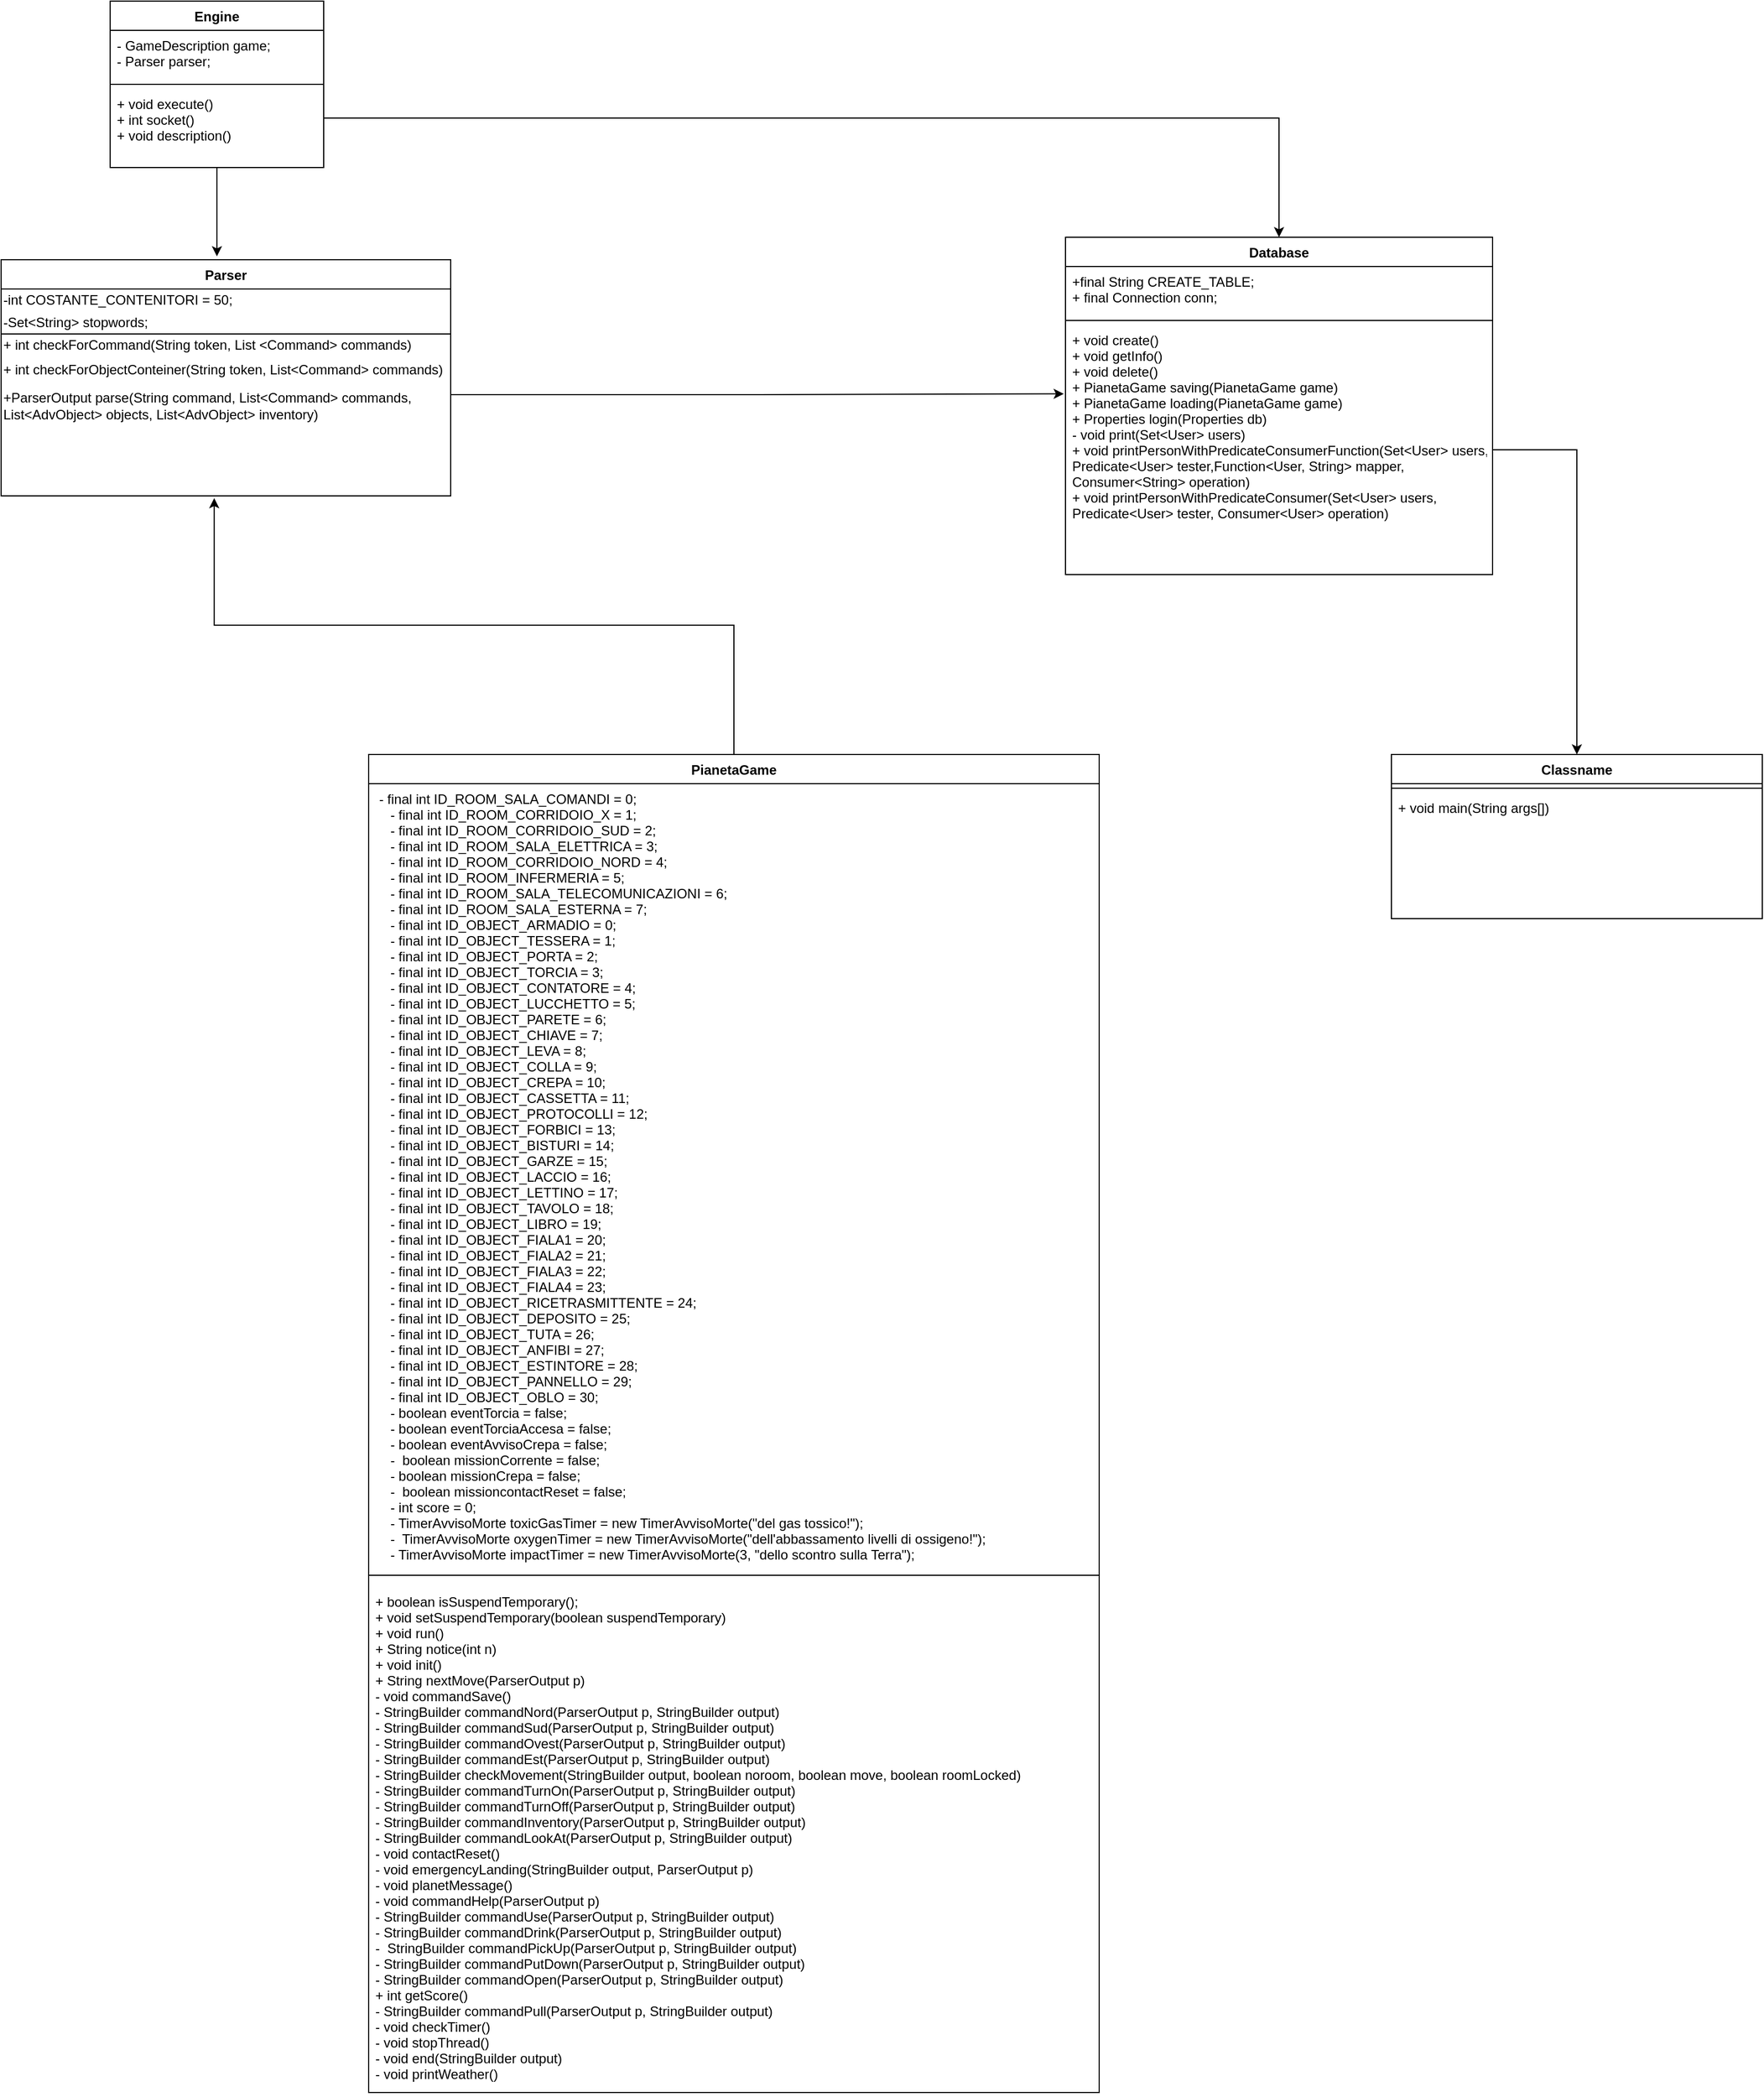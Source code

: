<mxfile version="14.5.1" type="device"><diagram id="C5RBs43oDa-KdzZeNtuy" name="Page-1"><mxGraphModel dx="3460" dy="2023" grid="1" gridSize="10" guides="1" tooltips="1" connect="1" arrows="1" fold="1" page="1" pageScale="1" pageWidth="827" pageHeight="1169" math="0" shadow="0"><root><mxCell id="WIyWlLk6GJQsqaUBKTNV-0"/><mxCell id="WIyWlLk6GJQsqaUBKTNV-1" parent="WIyWlLk6GJQsqaUBKTNV-0"/><mxCell id="KEEniZpAkNuCkD7wRKq--30" style="edgeStyle=orthogonalEdgeStyle;rounded=0;orthogonalLoop=1;jettySize=auto;html=1;exitX=0.5;exitY=1;exitDx=0;exitDy=0;entryX=0.48;entryY=-0.046;entryDx=0;entryDy=0;entryPerimeter=0;" edge="1" parent="WIyWlLk6GJQsqaUBKTNV-1" source="zkfFHV4jXpPFQw0GAbJ--0" target="KEEniZpAkNuCkD7wRKq--1"><mxGeometry relative="1" as="geometry"/></mxCell><mxCell id="zkfFHV4jXpPFQw0GAbJ--0" value="Engine" style="swimlane;fontStyle=1;align=center;verticalAlign=top;childLayout=stackLayout;horizontal=1;startSize=26;horizontalStack=0;resizeParent=1;resizeLast=0;collapsible=1;marginBottom=0;rounded=0;shadow=0;strokeWidth=1;" parent="WIyWlLk6GJQsqaUBKTNV-1" vertex="1"><mxGeometry x="110" y="40" width="190" height="148" as="geometry"><mxRectangle x="240" y="110" width="160" height="26" as="alternateBounds"/></mxGeometry></mxCell><mxCell id="zkfFHV4jXpPFQw0GAbJ--2" value="- GameDescription game;&#10;- Parser parser;&#10; " style="text;align=left;verticalAlign=top;spacingLeft=4;spacingRight=4;overflow=hidden;rotatable=0;points=[[0,0.5],[1,0.5]];portConstraint=eastwest;rounded=0;shadow=0;html=0;" parent="zkfFHV4jXpPFQw0GAbJ--0" vertex="1"><mxGeometry y="26" width="190" height="44" as="geometry"/></mxCell><mxCell id="zkfFHV4jXpPFQw0GAbJ--4" value="" style="line;html=1;strokeWidth=1;align=left;verticalAlign=middle;spacingTop=-1;spacingLeft=3;spacingRight=3;rotatable=0;labelPosition=right;points=[];portConstraint=eastwest;" parent="zkfFHV4jXpPFQw0GAbJ--0" vertex="1"><mxGeometry y="70" width="190" height="8" as="geometry"/></mxCell><mxCell id="zkfFHV4jXpPFQw0GAbJ--5" value="+ void execute()&#10;+ int socket()&#10;+ void description() " style="text;align=left;verticalAlign=top;spacingLeft=4;spacingRight=4;overflow=hidden;rotatable=0;points=[[0,0.5],[1,0.5]];portConstraint=eastwest;" parent="zkfFHV4jXpPFQw0GAbJ--0" vertex="1"><mxGeometry y="78" width="190" height="52" as="geometry"/></mxCell><mxCell id="KEEniZpAkNuCkD7wRKq--1" value="Parser" style="swimlane;fontStyle=1;align=center;verticalAlign=top;childLayout=stackLayout;horizontal=1;startSize=26;horizontalStack=0;resizeParent=1;resizeParentMax=0;resizeLast=0;collapsible=1;marginBottom=0;" vertex="1" parent="WIyWlLk6GJQsqaUBKTNV-1"><mxGeometry x="13" y="270" width="400" height="66" as="geometry"/></mxCell><mxCell id="KEEniZpAkNuCkD7wRKq--6" value="-int COSTANTE_CONTENITORI = 50;" style="text;html=1;align=left;verticalAlign=middle;resizable=0;points=[];autosize=1;" vertex="1" parent="KEEniZpAkNuCkD7wRKq--1"><mxGeometry y="26" width="400" height="20" as="geometry"/></mxCell><mxCell id="KEEniZpAkNuCkD7wRKq--8" value="-Set&amp;lt;String&amp;gt; stopwords;" style="text;html=1;strokeColor=none;fillColor=none;align=left;verticalAlign=middle;whiteSpace=wrap;rounded=0;" vertex="1" parent="KEEniZpAkNuCkD7wRKq--1"><mxGeometry y="46" width="400" height="20" as="geometry"/></mxCell><mxCell id="KEEniZpAkNuCkD7wRKq--14" value="&lt;br&gt;&lt;br&gt;&lt;br&gt;&lt;br&gt;&lt;br&gt;" style="html=1;labelBackgroundColor=none;" vertex="1" parent="WIyWlLk6GJQsqaUBKTNV-1"><mxGeometry x="13" y="336" width="400" height="144" as="geometry"/></mxCell><mxCell id="KEEniZpAkNuCkD7wRKq--15" value="+ int checkForCommand(String token, List &amp;lt;Command&amp;gt; commands)" style="text;html=1;strokeColor=none;fillColor=none;align=left;verticalAlign=middle;whiteSpace=wrap;rounded=0;" vertex="1" parent="WIyWlLk6GJQsqaUBKTNV-1"><mxGeometry x="13" y="336" width="420" height="20" as="geometry"/></mxCell><mxCell id="KEEniZpAkNuCkD7wRKq--16" value="+ int checkForObjectConteiner(String token, List&amp;lt;Command&amp;gt; commands)" style="text;html=1;strokeColor=none;fillColor=none;align=left;verticalAlign=middle;whiteSpace=wrap;rounded=0;" vertex="1" parent="WIyWlLk6GJQsqaUBKTNV-1"><mxGeometry x="13" y="356" width="400" height="24" as="geometry"/></mxCell><mxCell id="KEEniZpAkNuCkD7wRKq--28" style="edgeStyle=orthogonalEdgeStyle;rounded=0;orthogonalLoop=1;jettySize=auto;html=1;exitX=1;exitY=0.25;exitDx=0;exitDy=0;entryX=-0.004;entryY=0.276;entryDx=0;entryDy=0;entryPerimeter=0;" edge="1" parent="WIyWlLk6GJQsqaUBKTNV-1" source="KEEniZpAkNuCkD7wRKq--17" target="KEEniZpAkNuCkD7wRKq--27"><mxGeometry relative="1" as="geometry"/></mxCell><mxCell id="KEEniZpAkNuCkD7wRKq--17" value="+ParserOutput&amp;nbsp;parse(String command, List&amp;lt;Command&amp;gt; commands, List&amp;lt;AdvObject&amp;gt; objects, List&amp;lt;AdvObject&amp;gt; inventory)&amp;nbsp;" style="text;html=1;strokeColor=none;fillColor=none;align=left;verticalAlign=middle;whiteSpace=wrap;rounded=0;" vertex="1" parent="WIyWlLk6GJQsqaUBKTNV-1"><mxGeometry x="13" y="380" width="400" height="40" as="geometry"/></mxCell><mxCell id="KEEniZpAkNuCkD7wRKq--23" style="edgeStyle=orthogonalEdgeStyle;rounded=0;orthogonalLoop=1;jettySize=auto;html=1;exitX=0.5;exitY=0;exitDx=0;exitDy=0;entryX=0.474;entryY=1.014;entryDx=0;entryDy=0;entryPerimeter=0;" edge="1" parent="WIyWlLk6GJQsqaUBKTNV-1" source="KEEniZpAkNuCkD7wRKq--18" target="KEEniZpAkNuCkD7wRKq--14"><mxGeometry relative="1" as="geometry"/></mxCell><mxCell id="KEEniZpAkNuCkD7wRKq--18" value="PianetaGame" style="swimlane;fontStyle=1;align=center;verticalAlign=top;childLayout=stackLayout;horizontal=1;startSize=26;horizontalStack=0;resizeParent=1;resizeParentMax=0;resizeLast=0;collapsible=1;marginBottom=0;labelBackgroundColor=none;" vertex="1" parent="WIyWlLk6GJQsqaUBKTNV-1"><mxGeometry x="340" y="710" width="650" height="1190" as="geometry"/></mxCell><mxCell id="KEEniZpAkNuCkD7wRKq--19" value=" - final int ID_ROOM_SALA_COMANDI = 0;&#10;    - final int ID_ROOM_CORRIDOIO_X = 1;&#10;    - final int ID_ROOM_CORRIDOIO_SUD = 2;&#10;    - final int ID_ROOM_SALA_ELETTRICA = 3;&#10;    - final int ID_ROOM_CORRIDOIO_NORD = 4;&#10;    - final int ID_ROOM_INFERMERIA = 5;&#10;    - final int ID_ROOM_SALA_TELECOMUNICAZIONI = 6;&#10;    - final int ID_ROOM_SALA_ESTERNA = 7;&#10;    - final int ID_OBJECT_ARMADIO = 0;&#10;    - final int ID_OBJECT_TESSERA = 1;&#10;    - final int ID_OBJECT_PORTA = 2;&#10;    - final int ID_OBJECT_TORCIA = 3;&#10;    - final int ID_OBJECT_CONTATORE = 4;&#10;    - final int ID_OBJECT_LUCCHETTO = 5;&#10;    - final int ID_OBJECT_PARETE = 6;&#10;    - final int ID_OBJECT_CHIAVE = 7;&#10;    - final int ID_OBJECT_LEVA = 8;&#10;    - final int ID_OBJECT_COLLA = 9;&#10;    - final int ID_OBJECT_CREPA = 10;&#10;    - final int ID_OBJECT_CASSETTA = 11;&#10;    - final int ID_OBJECT_PROTOCOLLI = 12;&#10;    - final int ID_OBJECT_FORBICI = 13;&#10;    - final int ID_OBJECT_BISTURI = 14;&#10;    - final int ID_OBJECT_GARZE = 15;&#10;    - final int ID_OBJECT_LACCIO = 16;&#10;    - final int ID_OBJECT_LETTINO = 17;&#10;    - final int ID_OBJECT_TAVOLO = 18;&#10;    - final int ID_OBJECT_LIBRO = 19;&#10;    - final int ID_OBJECT_FIALA1 = 20;&#10;    - final int ID_OBJECT_FIALA2 = 21;&#10;    - final int ID_OBJECT_FIALA3 = 22;&#10;    - final int ID_OBJECT_FIALA4 = 23;&#10;    - final int ID_OBJECT_RICETRASMITTENTE = 24;&#10;    - final int ID_OBJECT_DEPOSITO = 25;&#10;    - final int ID_OBJECT_TUTA = 26;&#10;    - final int ID_OBJECT_ANFIBI = 27;&#10;    - final int ID_OBJECT_ESTINTORE = 28;&#10;    - final int ID_OBJECT_PANNELLO = 29;&#10;    - final int ID_OBJECT_OBLO = 30;&#10;    - boolean eventTorcia = false;&#10;    - boolean eventTorciaAccesa = false;&#10;    - boolean eventAvvisoCrepa = false;&#10;    -  boolean missionCorrente = false;&#10;    - boolean missionCrepa = false;&#10;    -  boolean missioncontactReset = false;&#10;    - int score = 0;&#10;    - TimerAvvisoMorte toxicGasTimer = new TimerAvvisoMorte(&quot;del gas tossico!&quot;);&#10;    -  TimerAvvisoMorte oxygenTimer = new TimerAvvisoMorte(&quot;dell'abbassamento livelli di ossigeno!&quot;);&#10;    - TimerAvvisoMorte impactTimer = new TimerAvvisoMorte(3, &quot;dello scontro sulla Terra&quot;);" style="text;strokeColor=none;fillColor=none;align=left;verticalAlign=top;spacingLeft=4;spacingRight=4;overflow=hidden;rotatable=0;points=[[0,0.5],[1,0.5]];portConstraint=eastwest;" vertex="1" parent="KEEniZpAkNuCkD7wRKq--18"><mxGeometry y="26" width="650" height="694" as="geometry"/></mxCell><mxCell id="KEEniZpAkNuCkD7wRKq--20" value="" style="line;strokeWidth=1;fillColor=none;align=left;verticalAlign=middle;spacingTop=-1;spacingLeft=3;spacingRight=3;rotatable=0;labelPosition=right;points=[];portConstraint=eastwest;" vertex="1" parent="KEEniZpAkNuCkD7wRKq--18"><mxGeometry y="720" width="650" height="20" as="geometry"/></mxCell><mxCell id="KEEniZpAkNuCkD7wRKq--21" value="+ boolean isSuspendTemporary(); &#10;+ void setSuspendTemporary(boolean suspendTemporary)&#10;+ void run()&#10;+ String notice(int n)&#10;+ void init()&#10;+ String nextMove(ParserOutput p)&#10;- void commandSave()&#10;- StringBuilder commandNord(ParserOutput p, StringBuilder output)&#10;- StringBuilder commandSud(ParserOutput p, StringBuilder output)&#10;- StringBuilder commandOvest(ParserOutput p, StringBuilder output)&#10;- StringBuilder commandEst(ParserOutput p, StringBuilder output)&#10;- StringBuilder checkMovement(StringBuilder output, boolean noroom, boolean move, boolean roomLocked)&#10;- StringBuilder commandTurnOn(ParserOutput p, StringBuilder output)&#10;- StringBuilder commandTurnOff(ParserOutput p, StringBuilder output)&#10;- StringBuilder commandInventory(ParserOutput p, StringBuilder output)&#10;- StringBuilder commandLookAt(ParserOutput p, StringBuilder output)&#10;- void contactReset()&#10;- void emergencyLanding(StringBuilder output, ParserOutput p)&#10;- void planetMessage()&#10;- void commandHelp(ParserOutput p)&#10;- StringBuilder commandUse(ParserOutput p, StringBuilder output)&#10;- StringBuilder commandDrink(ParserOutput p, StringBuilder output)&#10;-  StringBuilder commandPickUp(ParserOutput p, StringBuilder output)&#10;- StringBuilder commandPutDown(ParserOutput p, StringBuilder output)&#10;- StringBuilder commandOpen(ParserOutput p, StringBuilder output)&#10;+ int getScore()&#10;- StringBuilder commandPull(ParserOutput p, StringBuilder output) &#10;- void checkTimer()&#10;- void stopThread()&#10;- void end(StringBuilder output)&#10;- void printWeather()" style="text;strokeColor=none;fillColor=none;align=left;verticalAlign=top;spacingLeft=4;spacingRight=4;overflow=hidden;rotatable=0;points=[[0,0.5],[1,0.5]];portConstraint=eastwest;" vertex="1" parent="KEEniZpAkNuCkD7wRKq--18"><mxGeometry y="740" width="650" height="450" as="geometry"/></mxCell><mxCell id="KEEniZpAkNuCkD7wRKq--24" value="Database" style="swimlane;fontStyle=1;align=center;verticalAlign=top;childLayout=stackLayout;horizontal=1;startSize=26;horizontalStack=0;resizeParent=1;resizeParentMax=0;resizeLast=0;collapsible=1;marginBottom=0;labelBackgroundColor=none;" vertex="1" parent="WIyWlLk6GJQsqaUBKTNV-1"><mxGeometry x="960" y="250" width="380" height="300" as="geometry"/></mxCell><mxCell id="KEEniZpAkNuCkD7wRKq--25" value="+final String CREATE_TABLE;&#10;+ final Connection conn;" style="text;strokeColor=none;fillColor=none;align=left;verticalAlign=top;spacingLeft=4;spacingRight=4;overflow=hidden;rotatable=0;points=[[0,0.5],[1,0.5]];portConstraint=eastwest;" vertex="1" parent="KEEniZpAkNuCkD7wRKq--24"><mxGeometry y="26" width="380" height="44" as="geometry"/></mxCell><mxCell id="KEEniZpAkNuCkD7wRKq--26" value="" style="line;strokeWidth=1;fillColor=none;align=left;verticalAlign=middle;spacingTop=-1;spacingLeft=3;spacingRight=3;rotatable=0;labelPosition=right;points=[];portConstraint=eastwest;" vertex="1" parent="KEEniZpAkNuCkD7wRKq--24"><mxGeometry y="70" width="380" height="8" as="geometry"/></mxCell><mxCell id="KEEniZpAkNuCkD7wRKq--27" value="+ void create()&#10;+ void getInfo()&#10;+ void delete()&#10;+ PianetaGame saving(PianetaGame game)&#10;+ PianetaGame loading(PianetaGame game)&#10;+ Properties login(Properties db)&#10;- void print(Set&lt;User&gt; users)&#10;+ void printPersonWithPredicateConsumerFunction(Set&lt;User&gt; users, &#10;Predicate&lt;User&gt; tester,Function&lt;User, String&gt; mapper,&#10;Consumer&lt;String&gt; operation)&#10;+ void printPersonWithPredicateConsumer(Set&lt;User&gt; users, &#10;Predicate&lt;User&gt; tester, Consumer&lt;User&gt; operation)" style="text;strokeColor=none;fillColor=none;align=left;verticalAlign=top;spacingLeft=4;spacingRight=4;overflow=hidden;rotatable=0;points=[[0,0.5],[1,0.5]];portConstraint=eastwest;" vertex="1" parent="KEEniZpAkNuCkD7wRKq--24"><mxGeometry y="78" width="380" height="222" as="geometry"/></mxCell><mxCell id="KEEniZpAkNuCkD7wRKq--29" style="edgeStyle=orthogonalEdgeStyle;rounded=0;orthogonalLoop=1;jettySize=auto;html=1;entryX=0.5;entryY=0;entryDx=0;entryDy=0;" edge="1" parent="WIyWlLk6GJQsqaUBKTNV-1" source="zkfFHV4jXpPFQw0GAbJ--5" target="KEEniZpAkNuCkD7wRKq--24"><mxGeometry relative="1" as="geometry"/></mxCell><mxCell id="KEEniZpAkNuCkD7wRKq--31" value="Classname" style="swimlane;fontStyle=1;align=center;verticalAlign=top;childLayout=stackLayout;horizontal=1;startSize=26;horizontalStack=0;resizeParent=1;resizeParentMax=0;resizeLast=0;collapsible=1;marginBottom=0;labelBackgroundColor=none;" vertex="1" parent="WIyWlLk6GJQsqaUBKTNV-1"><mxGeometry x="1250" y="710" width="330" height="146" as="geometry"/></mxCell><mxCell id="KEEniZpAkNuCkD7wRKq--33" value="" style="line;strokeWidth=1;fillColor=none;align=left;verticalAlign=middle;spacingTop=-1;spacingLeft=3;spacingRight=3;rotatable=0;labelPosition=right;points=[];portConstraint=eastwest;" vertex="1" parent="KEEniZpAkNuCkD7wRKq--31"><mxGeometry y="26" width="330" height="8" as="geometry"/></mxCell><mxCell id="KEEniZpAkNuCkD7wRKq--34" value="+ void main(String args[])" style="text;strokeColor=none;fillColor=none;align=left;verticalAlign=top;spacingLeft=4;spacingRight=4;overflow=hidden;rotatable=0;points=[[0,0.5],[1,0.5]];portConstraint=eastwest;" vertex="1" parent="KEEniZpAkNuCkD7wRKq--31"><mxGeometry y="34" width="330" height="112" as="geometry"/></mxCell><mxCell id="KEEniZpAkNuCkD7wRKq--36" style="edgeStyle=orthogonalEdgeStyle;rounded=0;orthogonalLoop=1;jettySize=auto;html=1;exitX=1;exitY=0.5;exitDx=0;exitDy=0;entryX=0.5;entryY=0;entryDx=0;entryDy=0;" edge="1" parent="WIyWlLk6GJQsqaUBKTNV-1" source="KEEniZpAkNuCkD7wRKq--27" target="KEEniZpAkNuCkD7wRKq--31"><mxGeometry relative="1" as="geometry"/></mxCell></root></mxGraphModel></diagram></mxfile>